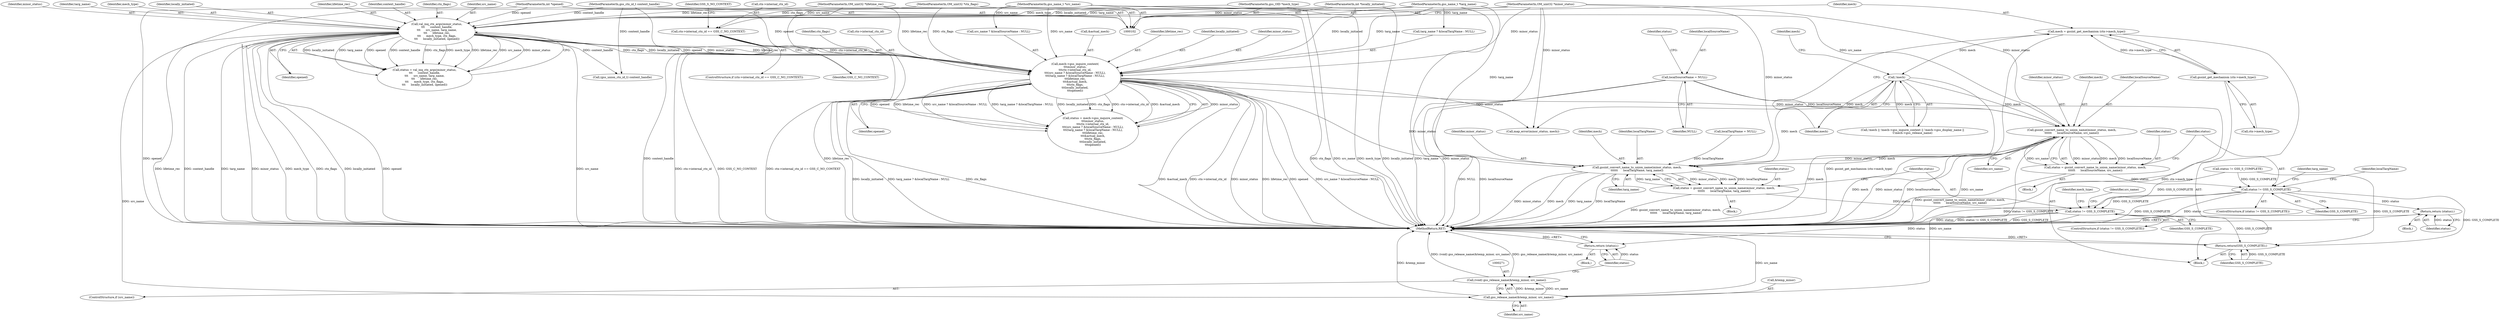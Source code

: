 digraph "0_krb5_56f7b1bc95a2a3eeb420e069e7655fb181ade5cf_5@pointer" {
"1000225" [label="(Call,gssint_convert_name_to_union_name(minor_status, mech,\n\t\t\t\t\t\t      localSourceName, src_name))"];
"1000186" [label="(Call,mech->gss_inquire_context(\n\t\t\tminor_status,\n\t\t\tctx->internal_ctx_id,\n\t\t\t(src_name ? &localSourceName : NULL),\n\t\t\t(targ_name ? &localTargName : NULL),\n\t\t\tlifetime_rec,\n\t\t\t&actual_mech,\n\t\t\tctx_flags,\n\t\t\tlocally_initiated,\n\t\t\topened))"];
"1000128" [label="(Call,val_inq_ctx_args(minor_status,\n\t\t\t      context_handle,\n\t\t\t      src_name, targ_name,\n\t\t\t      lifetime_rec,\n\t\t\t      mech_type, ctx_flags,\n\t\t\t      locally_initiated, opened))"];
"1000103" [label="(MethodParameterIn,OM_uint32 *minor_status)"];
"1000104" [label="(MethodParameterIn,gss_ctx_id_t context_handle)"];
"1000105" [label="(MethodParameterIn,gss_name_t *src_name)"];
"1000106" [label="(MethodParameterIn,gss_name_t *targ_name)"];
"1000107" [label="(MethodParameterIn,OM_uint32 *lifetime_rec)"];
"1000108" [label="(MethodParameterIn,gss_OID *mech_type)"];
"1000109" [label="(MethodParameterIn,OM_uint32 *ctx_flags)"];
"1000110" [label="(MethodParameterIn,int *locally_initiated)"];
"1000111" [label="(MethodParameterIn,int *opened)"];
"1000150" [label="(Call,ctx->internal_ctx_id == GSS_C_NO_CONTEXT)"];
"1000165" [label="(Call,!mech)"];
"1000157" [label="(Call,mech = gssint_get_mechanism (ctx->mech_type))"];
"1000159" [label="(Call,gssint_get_mechanism (ctx->mech_type))"];
"1000123" [label="(Call,localSourceName = NULL)"];
"1000223" [label="(Call,status = gssint_convert_name_to_union_name(minor_status, mech,\n\t\t\t\t\t\t      localSourceName, src_name))"];
"1000231" [label="(Call,status != GSS_S_COMPLETE)"];
"1000242" [label="(Return,return (status);)"];
"1000264" [label="(Call,status != GSS_S_COMPLETE)"];
"1000276" [label="(Return,return (status);)"];
"1000291" [label="(Return,return(GSS_S_COMPLETE);)"];
"1000258" [label="(Call,gssint_convert_name_to_union_name(minor_status, mech,\n\t\t\t\t\t\t      localTargName, targ_name))"];
"1000256" [label="(Call,status = gssint_convert_name_to_union_name(minor_status, mech,\n\t\t\t\t\t\t      localTargName, targ_name))"];
"1000272" [label="(Call,gss_release_name(&temp_minor, src_name))"];
"1000270" [label="(Call,(void) gss_release_name(&temp_minor, src_name))"];
"1000129" [label="(Identifier,minor_status)"];
"1000264" [label="(Call,status != GSS_S_COMPLETE)"];
"1000251" [label="(Identifier,targ_name)"];
"1000119" [label="(Call,localTargName = NULL)"];
"1000243" [label="(Identifier,status)"];
"1000293" [label="(MethodReturn,RET)"];
"1000202" [label="(Call,&actual_mech)"];
"1000160" [label="(Call,ctx->mech_type)"];
"1000208" [label="(Call,status != GSS_S_COMPLETE)"];
"1000105" [label="(MethodParameterIn,gss_name_t *src_name)"];
"1000132" [label="(Identifier,targ_name)"];
"1000224" [label="(Identifier,status)"];
"1000201" [label="(Identifier,lifetime_rec)"];
"1000263" [label="(ControlStructure,if (status != GSS_S_COMPLETE))"];
"1000134" [label="(Identifier,mech_type)"];
"1000270" [label="(Call,(void) gss_release_name(&temp_minor, src_name))"];
"1000126" [label="(Call,status = val_inq_ctx_args(minor_status,\n\t\t\t      context_handle,\n\t\t\t      src_name, targ_name,\n\t\t\t      lifetime_rec,\n\t\t\t      mech_type, ctx_flags,\n\t\t\t      locally_initiated, opened))"];
"1000124" [label="(Identifier,localSourceName)"];
"1000128" [label="(Call,val_inq_ctx_args(minor_status,\n\t\t\t      context_handle,\n\t\t\t      src_name, targ_name,\n\t\t\t      lifetime_rec,\n\t\t\t      mech_type, ctx_flags,\n\t\t\t      locally_initiated, opened))"];
"1000107" [label="(MethodParameterIn,OM_uint32 *lifetime_rec)"];
"1000272" [label="(Call,gss_release_name(&temp_minor, src_name))"];
"1000231" [label="(Call,status != GSS_S_COMPLETE)"];
"1000225" [label="(Call,gssint_convert_name_to_union_name(minor_status, mech,\n\t\t\t\t\t\t      localSourceName, src_name))"];
"1000285" [label="(Identifier,mech_type)"];
"1000257" [label="(Identifier,status)"];
"1000112" [label="(Block,)"];
"1000154" [label="(Identifier,GSS_C_NO_CONTEXT)"];
"1000151" [label="(Call,ctx->internal_ctx_id)"];
"1000291" [label="(Return,return(GSS_S_COMPLETE);)"];
"1000269" [label="(Identifier,src_name)"];
"1000149" [label="(ControlStructure,if (ctx->internal_ctx_id == GSS_C_NO_CONTEXT))"];
"1000212" [label="(Call,map_error(minor_status, mech))"];
"1000125" [label="(Identifier,NULL)"];
"1000276" [label="(Return,return (status);)"];
"1000206" [label="(Identifier,opened)"];
"1000226" [label="(Identifier,minor_status)"];
"1000186" [label="(Call,mech->gss_inquire_context(\n\t\t\tminor_status,\n\t\t\tctx->internal_ctx_id,\n\t\t\t(src_name ? &localSourceName : NULL),\n\t\t\t(targ_name ? &localTargName : NULL),\n\t\t\tlifetime_rec,\n\t\t\t&actual_mech,\n\t\t\tctx_flags,\n\t\t\tlocally_initiated,\n\t\t\topened))"];
"1000110" [label="(MethodParameterIn,int *locally_initiated)"];
"1000166" [label="(Identifier,mech)"];
"1000123" [label="(Call,localSourceName = NULL)"];
"1000136" [label="(Identifier,locally_initiated)"];
"1000133" [label="(Identifier,lifetime_rec)"];
"1000184" [label="(Call,status = mech->gss_inquire_context(\n\t\t\tminor_status,\n\t\t\tctx->internal_ctx_id,\n\t\t\t(src_name ? &localSourceName : NULL),\n\t\t\t(targ_name ? &localTargName : NULL),\n\t\t\tlifetime_rec,\n\t\t\t&actual_mech,\n\t\t\tctx_flags,\n\t\t\tlocally_initiated,\n\t\t\topened))"];
"1000109" [label="(MethodParameterIn,OM_uint32 *ctx_flags)"];
"1000259" [label="(Identifier,minor_status)"];
"1000275" [label="(Identifier,src_name)"];
"1000205" [label="(Identifier,locally_initiated)"];
"1000108" [label="(MethodParameterIn,gss_OID *mech_type)"];
"1000255" [label="(Block,)"];
"1000267" [label="(Block,)"];
"1000130" [label="(Identifier,context_handle)"];
"1000232" [label="(Identifier,status)"];
"1000111" [label="(MethodParameterIn,int *opened)"];
"1000158" [label="(Identifier,mech)"];
"1000165" [label="(Call,!mech)"];
"1000159" [label="(Call,gssint_get_mechanism (ctx->mech_type))"];
"1000266" [label="(Identifier,GSS_S_COMPLETE)"];
"1000156" [label="(Identifier,GSS_S_NO_CONTEXT)"];
"1000273" [label="(Call,&temp_minor)"];
"1000292" [label="(Identifier,GSS_S_COMPLETE)"];
"1000260" [label="(Identifier,mech)"];
"1000150" [label="(Call,ctx->internal_ctx_id == GSS_C_NO_CONTEXT)"];
"1000242" [label="(Return,return (status);)"];
"1000222" [label="(Block,)"];
"1000187" [label="(Identifier,minor_status)"];
"1000191" [label="(Call,src_name ? &localSourceName : NULL)"];
"1000227" [label="(Identifier,mech)"];
"1000204" [label="(Identifier,ctx_flags)"];
"1000164" [label="(Call,!mech || !mech->gss_inquire_context || !mech->gss_display_name ||\n\t!mech->gss_release_name)"];
"1000127" [label="(Identifier,status)"];
"1000137" [label="(Identifier,opened)"];
"1000170" [label="(Identifier,mech)"];
"1000265" [label="(Identifier,status)"];
"1000268" [label="(ControlStructure,if (src_name))"];
"1000106" [label="(MethodParameterIn,gss_name_t *targ_name)"];
"1000258" [label="(Call,gssint_convert_name_to_union_name(minor_status, mech,\n\t\t\t\t\t\t      localTargName, targ_name))"];
"1000230" [label="(ControlStructure,if (status != GSS_S_COMPLETE))"];
"1000262" [label="(Identifier,targ_name)"];
"1000103" [label="(MethodParameterIn,OM_uint32 *minor_status)"];
"1000157" [label="(Call,mech = gssint_get_mechanism (ctx->mech_type))"];
"1000256" [label="(Call,status = gssint_convert_name_to_union_name(minor_status, mech,\n\t\t\t\t\t\t      localTargName, targ_name))"];
"1000104" [label="(MethodParameterIn,gss_ctx_id_t context_handle)"];
"1000236" [label="(Identifier,localTargName)"];
"1000135" [label="(Identifier,ctx_flags)"];
"1000233" [label="(Identifier,GSS_S_COMPLETE)"];
"1000228" [label="(Identifier,localSourceName)"];
"1000188" [label="(Call,ctx->internal_ctx_id)"];
"1000196" [label="(Call,targ_name ? &localTargName : NULL)"];
"1000223" [label="(Call,status = gssint_convert_name_to_union_name(minor_status, mech,\n\t\t\t\t\t\t      localSourceName, src_name))"];
"1000261" [label="(Identifier,localTargName)"];
"1000131" [label="(Identifier,src_name)"];
"1000234" [label="(Block,)"];
"1000146" [label="(Call,(gss_union_ctx_id_t) context_handle)"];
"1000277" [label="(Identifier,status)"];
"1000229" [label="(Identifier,src_name)"];
"1000225" -> "1000223"  [label="AST: "];
"1000225" -> "1000229"  [label="CFG: "];
"1000226" -> "1000225"  [label="AST: "];
"1000227" -> "1000225"  [label="AST: "];
"1000228" -> "1000225"  [label="AST: "];
"1000229" -> "1000225"  [label="AST: "];
"1000223" -> "1000225"  [label="CFG: "];
"1000225" -> "1000293"  [label="DDG: mech"];
"1000225" -> "1000293"  [label="DDG: minor_status"];
"1000225" -> "1000293"  [label="DDG: localSourceName"];
"1000225" -> "1000293"  [label="DDG: src_name"];
"1000225" -> "1000223"  [label="DDG: minor_status"];
"1000225" -> "1000223"  [label="DDG: mech"];
"1000225" -> "1000223"  [label="DDG: localSourceName"];
"1000225" -> "1000223"  [label="DDG: src_name"];
"1000186" -> "1000225"  [label="DDG: minor_status"];
"1000103" -> "1000225"  [label="DDG: minor_status"];
"1000165" -> "1000225"  [label="DDG: mech"];
"1000123" -> "1000225"  [label="DDG: localSourceName"];
"1000105" -> "1000225"  [label="DDG: src_name"];
"1000225" -> "1000258"  [label="DDG: minor_status"];
"1000225" -> "1000258"  [label="DDG: mech"];
"1000225" -> "1000272"  [label="DDG: src_name"];
"1000186" -> "1000184"  [label="AST: "];
"1000186" -> "1000206"  [label="CFG: "];
"1000187" -> "1000186"  [label="AST: "];
"1000188" -> "1000186"  [label="AST: "];
"1000191" -> "1000186"  [label="AST: "];
"1000196" -> "1000186"  [label="AST: "];
"1000201" -> "1000186"  [label="AST: "];
"1000202" -> "1000186"  [label="AST: "];
"1000204" -> "1000186"  [label="AST: "];
"1000205" -> "1000186"  [label="AST: "];
"1000206" -> "1000186"  [label="AST: "];
"1000184" -> "1000186"  [label="CFG: "];
"1000186" -> "1000293"  [label="DDG: ctx->internal_ctx_id"];
"1000186" -> "1000293"  [label="DDG: minor_status"];
"1000186" -> "1000293"  [label="DDG: lifetime_rec"];
"1000186" -> "1000293"  [label="DDG: opened"];
"1000186" -> "1000293"  [label="DDG: src_name ? &localSourceName : NULL"];
"1000186" -> "1000293"  [label="DDG: locally_initiated"];
"1000186" -> "1000293"  [label="DDG: targ_name ? &localTargName : NULL"];
"1000186" -> "1000293"  [label="DDG: ctx_flags"];
"1000186" -> "1000293"  [label="DDG: &actual_mech"];
"1000186" -> "1000184"  [label="DDG: minor_status"];
"1000186" -> "1000184"  [label="DDG: opened"];
"1000186" -> "1000184"  [label="DDG: lifetime_rec"];
"1000186" -> "1000184"  [label="DDG: src_name ? &localSourceName : NULL"];
"1000186" -> "1000184"  [label="DDG: targ_name ? &localTargName : NULL"];
"1000186" -> "1000184"  [label="DDG: locally_initiated"];
"1000186" -> "1000184"  [label="DDG: ctx_flags"];
"1000186" -> "1000184"  [label="DDG: ctx->internal_ctx_id"];
"1000186" -> "1000184"  [label="DDG: &actual_mech"];
"1000128" -> "1000186"  [label="DDG: minor_status"];
"1000128" -> "1000186"  [label="DDG: lifetime_rec"];
"1000128" -> "1000186"  [label="DDG: ctx_flags"];
"1000128" -> "1000186"  [label="DDG: locally_initiated"];
"1000128" -> "1000186"  [label="DDG: opened"];
"1000103" -> "1000186"  [label="DDG: minor_status"];
"1000150" -> "1000186"  [label="DDG: ctx->internal_ctx_id"];
"1000105" -> "1000186"  [label="DDG: src_name"];
"1000106" -> "1000186"  [label="DDG: targ_name"];
"1000107" -> "1000186"  [label="DDG: lifetime_rec"];
"1000109" -> "1000186"  [label="DDG: ctx_flags"];
"1000110" -> "1000186"  [label="DDG: locally_initiated"];
"1000111" -> "1000186"  [label="DDG: opened"];
"1000186" -> "1000212"  [label="DDG: minor_status"];
"1000186" -> "1000258"  [label="DDG: minor_status"];
"1000128" -> "1000126"  [label="AST: "];
"1000128" -> "1000137"  [label="CFG: "];
"1000129" -> "1000128"  [label="AST: "];
"1000130" -> "1000128"  [label="AST: "];
"1000131" -> "1000128"  [label="AST: "];
"1000132" -> "1000128"  [label="AST: "];
"1000133" -> "1000128"  [label="AST: "];
"1000134" -> "1000128"  [label="AST: "];
"1000135" -> "1000128"  [label="AST: "];
"1000136" -> "1000128"  [label="AST: "];
"1000137" -> "1000128"  [label="AST: "];
"1000126" -> "1000128"  [label="CFG: "];
"1000128" -> "1000293"  [label="DDG: lifetime_rec"];
"1000128" -> "1000293"  [label="DDG: context_handle"];
"1000128" -> "1000293"  [label="DDG: targ_name"];
"1000128" -> "1000293"  [label="DDG: minor_status"];
"1000128" -> "1000293"  [label="DDG: mech_type"];
"1000128" -> "1000293"  [label="DDG: ctx_flags"];
"1000128" -> "1000293"  [label="DDG: locally_initiated"];
"1000128" -> "1000293"  [label="DDG: opened"];
"1000128" -> "1000293"  [label="DDG: src_name"];
"1000128" -> "1000126"  [label="DDG: locally_initiated"];
"1000128" -> "1000126"  [label="DDG: targ_name"];
"1000128" -> "1000126"  [label="DDG: opened"];
"1000128" -> "1000126"  [label="DDG: context_handle"];
"1000128" -> "1000126"  [label="DDG: ctx_flags"];
"1000128" -> "1000126"  [label="DDG: mech_type"];
"1000128" -> "1000126"  [label="DDG: lifetime_rec"];
"1000128" -> "1000126"  [label="DDG: src_name"];
"1000128" -> "1000126"  [label="DDG: minor_status"];
"1000103" -> "1000128"  [label="DDG: minor_status"];
"1000104" -> "1000128"  [label="DDG: context_handle"];
"1000105" -> "1000128"  [label="DDG: src_name"];
"1000106" -> "1000128"  [label="DDG: targ_name"];
"1000107" -> "1000128"  [label="DDG: lifetime_rec"];
"1000108" -> "1000128"  [label="DDG: mech_type"];
"1000109" -> "1000128"  [label="DDG: ctx_flags"];
"1000110" -> "1000128"  [label="DDG: locally_initiated"];
"1000111" -> "1000128"  [label="DDG: opened"];
"1000128" -> "1000146"  [label="DDG: context_handle"];
"1000103" -> "1000102"  [label="AST: "];
"1000103" -> "1000293"  [label="DDG: minor_status"];
"1000103" -> "1000212"  [label="DDG: minor_status"];
"1000103" -> "1000258"  [label="DDG: minor_status"];
"1000104" -> "1000102"  [label="AST: "];
"1000104" -> "1000293"  [label="DDG: context_handle"];
"1000104" -> "1000146"  [label="DDG: context_handle"];
"1000105" -> "1000102"  [label="AST: "];
"1000105" -> "1000293"  [label="DDG: src_name"];
"1000105" -> "1000191"  [label="DDG: src_name"];
"1000105" -> "1000272"  [label="DDG: src_name"];
"1000106" -> "1000102"  [label="AST: "];
"1000106" -> "1000293"  [label="DDG: targ_name"];
"1000106" -> "1000196"  [label="DDG: targ_name"];
"1000106" -> "1000258"  [label="DDG: targ_name"];
"1000107" -> "1000102"  [label="AST: "];
"1000107" -> "1000293"  [label="DDG: lifetime_rec"];
"1000108" -> "1000102"  [label="AST: "];
"1000108" -> "1000293"  [label="DDG: mech_type"];
"1000109" -> "1000102"  [label="AST: "];
"1000109" -> "1000293"  [label="DDG: ctx_flags"];
"1000110" -> "1000102"  [label="AST: "];
"1000110" -> "1000293"  [label="DDG: locally_initiated"];
"1000111" -> "1000102"  [label="AST: "];
"1000111" -> "1000293"  [label="DDG: opened"];
"1000150" -> "1000149"  [label="AST: "];
"1000150" -> "1000154"  [label="CFG: "];
"1000151" -> "1000150"  [label="AST: "];
"1000154" -> "1000150"  [label="AST: "];
"1000156" -> "1000150"  [label="CFG: "];
"1000158" -> "1000150"  [label="CFG: "];
"1000150" -> "1000293"  [label="DDG: ctx->internal_ctx_id"];
"1000150" -> "1000293"  [label="DDG: GSS_C_NO_CONTEXT"];
"1000150" -> "1000293"  [label="DDG: ctx->internal_ctx_id == GSS_C_NO_CONTEXT"];
"1000165" -> "1000164"  [label="AST: "];
"1000165" -> "1000166"  [label="CFG: "];
"1000166" -> "1000165"  [label="AST: "];
"1000170" -> "1000165"  [label="CFG: "];
"1000164" -> "1000165"  [label="CFG: "];
"1000165" -> "1000293"  [label="DDG: mech"];
"1000165" -> "1000164"  [label="DDG: mech"];
"1000157" -> "1000165"  [label="DDG: mech"];
"1000165" -> "1000212"  [label="DDG: mech"];
"1000165" -> "1000258"  [label="DDG: mech"];
"1000157" -> "1000112"  [label="AST: "];
"1000157" -> "1000159"  [label="CFG: "];
"1000158" -> "1000157"  [label="AST: "];
"1000159" -> "1000157"  [label="AST: "];
"1000166" -> "1000157"  [label="CFG: "];
"1000157" -> "1000293"  [label="DDG: gssint_get_mechanism (ctx->mech_type)"];
"1000159" -> "1000157"  [label="DDG: ctx->mech_type"];
"1000159" -> "1000160"  [label="CFG: "];
"1000160" -> "1000159"  [label="AST: "];
"1000159" -> "1000293"  [label="DDG: ctx->mech_type"];
"1000123" -> "1000112"  [label="AST: "];
"1000123" -> "1000125"  [label="CFG: "];
"1000124" -> "1000123"  [label="AST: "];
"1000125" -> "1000123"  [label="AST: "];
"1000127" -> "1000123"  [label="CFG: "];
"1000123" -> "1000293"  [label="DDG: NULL"];
"1000123" -> "1000293"  [label="DDG: localSourceName"];
"1000223" -> "1000222"  [label="AST: "];
"1000224" -> "1000223"  [label="AST: "];
"1000232" -> "1000223"  [label="CFG: "];
"1000223" -> "1000293"  [label="DDG: gssint_convert_name_to_union_name(minor_status, mech,\n\t\t\t\t\t\t      localSourceName, src_name)"];
"1000223" -> "1000231"  [label="DDG: status"];
"1000231" -> "1000230"  [label="AST: "];
"1000231" -> "1000233"  [label="CFG: "];
"1000232" -> "1000231"  [label="AST: "];
"1000233" -> "1000231"  [label="AST: "];
"1000236" -> "1000231"  [label="CFG: "];
"1000251" -> "1000231"  [label="CFG: "];
"1000231" -> "1000293"  [label="DDG: status != GSS_S_COMPLETE"];
"1000231" -> "1000293"  [label="DDG: GSS_S_COMPLETE"];
"1000231" -> "1000293"  [label="DDG: status"];
"1000208" -> "1000231"  [label="DDG: GSS_S_COMPLETE"];
"1000231" -> "1000242"  [label="DDG: status"];
"1000231" -> "1000264"  [label="DDG: GSS_S_COMPLETE"];
"1000231" -> "1000291"  [label="DDG: GSS_S_COMPLETE"];
"1000242" -> "1000234"  [label="AST: "];
"1000242" -> "1000243"  [label="CFG: "];
"1000243" -> "1000242"  [label="AST: "];
"1000293" -> "1000242"  [label="CFG: "];
"1000242" -> "1000293"  [label="DDG: <RET>"];
"1000243" -> "1000242"  [label="DDG: status"];
"1000264" -> "1000263"  [label="AST: "];
"1000264" -> "1000266"  [label="CFG: "];
"1000265" -> "1000264"  [label="AST: "];
"1000266" -> "1000264"  [label="AST: "];
"1000269" -> "1000264"  [label="CFG: "];
"1000285" -> "1000264"  [label="CFG: "];
"1000264" -> "1000293"  [label="DDG: GSS_S_COMPLETE"];
"1000264" -> "1000293"  [label="DDG: status"];
"1000264" -> "1000293"  [label="DDG: status != GSS_S_COMPLETE"];
"1000256" -> "1000264"  [label="DDG: status"];
"1000208" -> "1000264"  [label="DDG: GSS_S_COMPLETE"];
"1000264" -> "1000276"  [label="DDG: status"];
"1000264" -> "1000291"  [label="DDG: GSS_S_COMPLETE"];
"1000276" -> "1000267"  [label="AST: "];
"1000276" -> "1000277"  [label="CFG: "];
"1000277" -> "1000276"  [label="AST: "];
"1000293" -> "1000276"  [label="CFG: "];
"1000276" -> "1000293"  [label="DDG: <RET>"];
"1000277" -> "1000276"  [label="DDG: status"];
"1000291" -> "1000112"  [label="AST: "];
"1000291" -> "1000292"  [label="CFG: "];
"1000292" -> "1000291"  [label="AST: "];
"1000293" -> "1000291"  [label="CFG: "];
"1000291" -> "1000293"  [label="DDG: <RET>"];
"1000292" -> "1000291"  [label="DDG: GSS_S_COMPLETE"];
"1000208" -> "1000291"  [label="DDG: GSS_S_COMPLETE"];
"1000258" -> "1000256"  [label="AST: "];
"1000258" -> "1000262"  [label="CFG: "];
"1000259" -> "1000258"  [label="AST: "];
"1000260" -> "1000258"  [label="AST: "];
"1000261" -> "1000258"  [label="AST: "];
"1000262" -> "1000258"  [label="AST: "];
"1000256" -> "1000258"  [label="CFG: "];
"1000258" -> "1000293"  [label="DDG: minor_status"];
"1000258" -> "1000293"  [label="DDG: mech"];
"1000258" -> "1000293"  [label="DDG: targ_name"];
"1000258" -> "1000293"  [label="DDG: localTargName"];
"1000258" -> "1000256"  [label="DDG: minor_status"];
"1000258" -> "1000256"  [label="DDG: mech"];
"1000258" -> "1000256"  [label="DDG: localTargName"];
"1000258" -> "1000256"  [label="DDG: targ_name"];
"1000119" -> "1000258"  [label="DDG: localTargName"];
"1000256" -> "1000255"  [label="AST: "];
"1000257" -> "1000256"  [label="AST: "];
"1000265" -> "1000256"  [label="CFG: "];
"1000256" -> "1000293"  [label="DDG: gssint_convert_name_to_union_name(minor_status, mech,\n\t\t\t\t\t\t      localTargName, targ_name)"];
"1000272" -> "1000270"  [label="AST: "];
"1000272" -> "1000275"  [label="CFG: "];
"1000273" -> "1000272"  [label="AST: "];
"1000275" -> "1000272"  [label="AST: "];
"1000270" -> "1000272"  [label="CFG: "];
"1000272" -> "1000293"  [label="DDG: src_name"];
"1000272" -> "1000293"  [label="DDG: &temp_minor"];
"1000272" -> "1000270"  [label="DDG: &temp_minor"];
"1000272" -> "1000270"  [label="DDG: src_name"];
"1000270" -> "1000268"  [label="AST: "];
"1000271" -> "1000270"  [label="AST: "];
"1000277" -> "1000270"  [label="CFG: "];
"1000270" -> "1000293"  [label="DDG: (void) gss_release_name(&temp_minor, src_name)"];
"1000270" -> "1000293"  [label="DDG: gss_release_name(&temp_minor, src_name)"];
}
